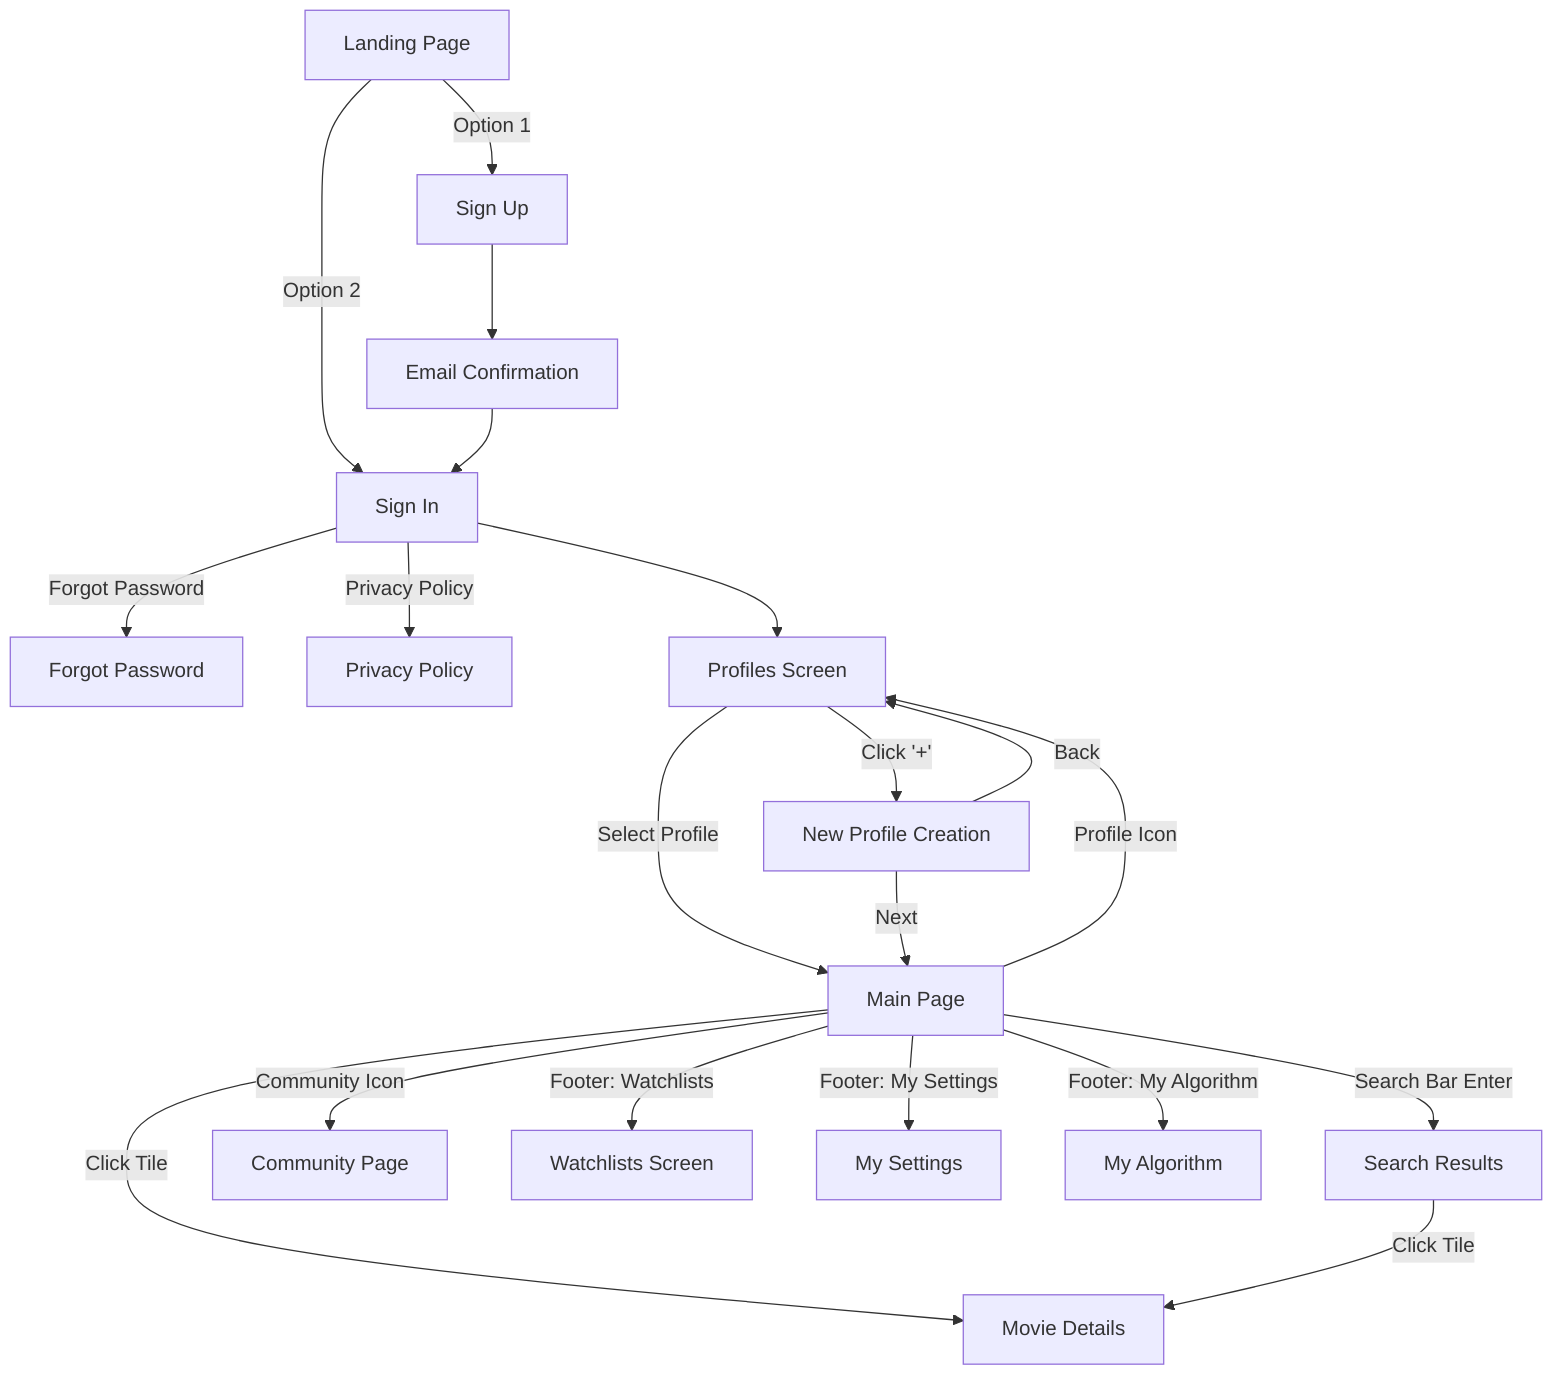 flowchart TD
    LandingPage["Landing Page"]
    SignUp["Sign Up"]
    SignIn["Sign In"]
    EmailConfirmation["Email Confirmation"]
    ForgotPassword["Forgot Password"]
    PrivacyPolicy["Privacy Policy"]
    ProfilesScreen["Profiles Screen"]
    NewProfile["New Profile Creation"]
    MainPage["Main Page"]
    SearchResults["Search Results"]
    MovieDetails["Movie Details"]
    CommunityPage["Community Page"]
    WatchlistsScreen["Watchlists Screen"]
    MySettings["My Settings"]
    MyAlgorithm["My Algorithm"]

    LandingPage -->|Option 1| SignUp
    LandingPage -->|Option 2| SignIn
    SignUp --> EmailConfirmation
    EmailConfirmation --> SignIn
    SignIn -->|Forgot Password| ForgotPassword
    SignIn -->|Privacy Policy| PrivacyPolicy
    SignIn --> ProfilesScreen
    ProfilesScreen -->|Click '+'| NewProfile
    ProfilesScreen -->|Select Profile| MainPage
    NewProfile -->|Back| ProfilesScreen
    NewProfile -->|Next| MainPage

    MainPage -->|Search Bar Enter| SearchResults
    MainPage -->|Click Tile| MovieDetails
    SearchResults -->|Click Tile| MovieDetails
    MainPage -->|Community Icon| CommunityPage
    MainPage -->|Profile Icon| ProfilesScreen

    MainPage -->|Footer: Watchlists| WatchlistsScreen
    MainPage -->|Footer: My Settings| MySettings
    MainPage -->|Footer: My Algorithm| MyAlgorithm